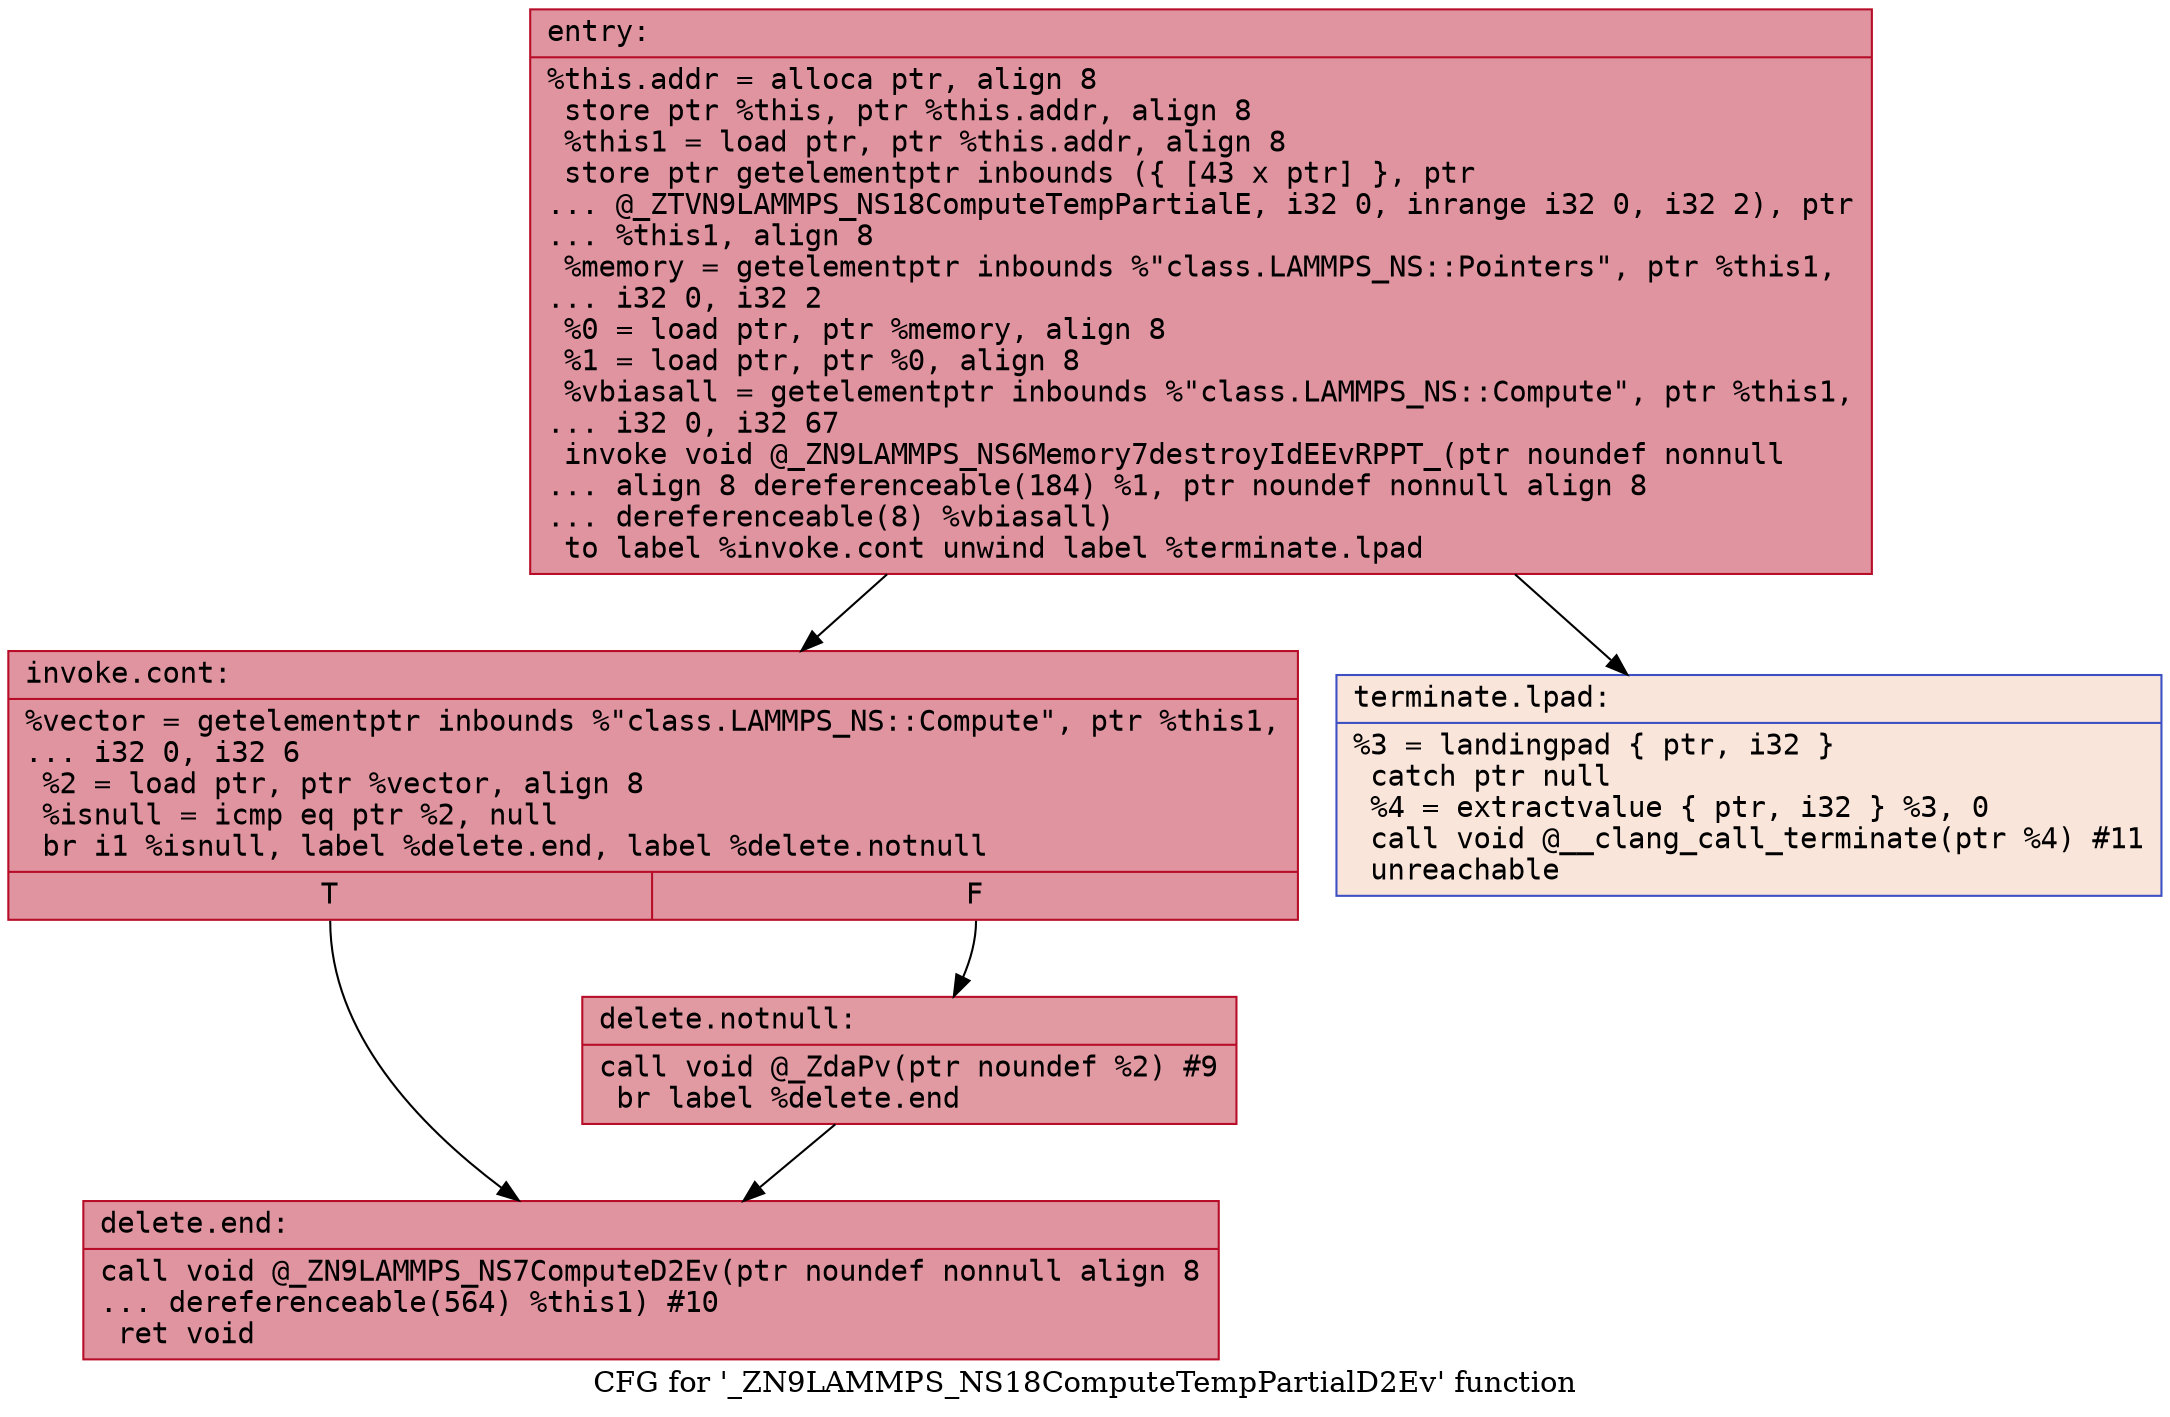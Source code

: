 digraph "CFG for '_ZN9LAMMPS_NS18ComputeTempPartialD2Ev' function" {
	label="CFG for '_ZN9LAMMPS_NS18ComputeTempPartialD2Ev' function";

	Node0x56053df14750 [shape=record,color="#b70d28ff", style=filled, fillcolor="#b70d2870" fontname="Courier",label="{entry:\l|  %this.addr = alloca ptr, align 8\l  store ptr %this, ptr %this.addr, align 8\l  %this1 = load ptr, ptr %this.addr, align 8\l  store ptr getelementptr inbounds (\{ [43 x ptr] \}, ptr\l... @_ZTVN9LAMMPS_NS18ComputeTempPartialE, i32 0, inrange i32 0, i32 2), ptr\l... %this1, align 8\l  %memory = getelementptr inbounds %\"class.LAMMPS_NS::Pointers\", ptr %this1,\l... i32 0, i32 2\l  %0 = load ptr, ptr %memory, align 8\l  %1 = load ptr, ptr %0, align 8\l  %vbiasall = getelementptr inbounds %\"class.LAMMPS_NS::Compute\", ptr %this1,\l... i32 0, i32 67\l  invoke void @_ZN9LAMMPS_NS6Memory7destroyIdEEvRPPT_(ptr noundef nonnull\l... align 8 dereferenceable(184) %1, ptr noundef nonnull align 8\l... dereferenceable(8) %vbiasall)\l          to label %invoke.cont unwind label %terminate.lpad\l}"];
	Node0x56053df14750 -> Node0x56053df14ab0[tooltip="entry -> invoke.cont\nProbability 100.00%" ];
	Node0x56053df14750 -> Node0x56053df14b30[tooltip="entry -> terminate.lpad\nProbability 0.00%" ];
	Node0x56053df14ab0 [shape=record,color="#b70d28ff", style=filled, fillcolor="#b70d2870" fontname="Courier",label="{invoke.cont:\l|  %vector = getelementptr inbounds %\"class.LAMMPS_NS::Compute\", ptr %this1,\l... i32 0, i32 6\l  %2 = load ptr, ptr %vector, align 8\l  %isnull = icmp eq ptr %2, null\l  br i1 %isnull, label %delete.end, label %delete.notnull\l|{<s0>T|<s1>F}}"];
	Node0x56053df14ab0:s0 -> Node0x56053df14ec0[tooltip="invoke.cont -> delete.end\nProbability 37.50%" ];
	Node0x56053df14ab0:s1 -> Node0x56053df14f10[tooltip="invoke.cont -> delete.notnull\nProbability 62.50%" ];
	Node0x56053df14f10 [shape=record,color="#b70d28ff", style=filled, fillcolor="#bb1b2c70" fontname="Courier",label="{delete.notnull:\l|  call void @_ZdaPv(ptr noundef %2) #9\l  br label %delete.end\l}"];
	Node0x56053df14f10 -> Node0x56053df14ec0[tooltip="delete.notnull -> delete.end\nProbability 100.00%" ];
	Node0x56053df14ec0 [shape=record,color="#b70d28ff", style=filled, fillcolor="#b70d2870" fontname="Courier",label="{delete.end:\l|  call void @_ZN9LAMMPS_NS7ComputeD2Ev(ptr noundef nonnull align 8\l... dereferenceable(564) %this1) #10\l  ret void\l}"];
	Node0x56053df14b30 [shape=record,color="#3d50c3ff", style=filled, fillcolor="#f4c5ad70" fontname="Courier",label="{terminate.lpad:\l|  %3 = landingpad \{ ptr, i32 \}\l          catch ptr null\l  %4 = extractvalue \{ ptr, i32 \} %3, 0\l  call void @__clang_call_terminate(ptr %4) #11\l  unreachable\l}"];
}
